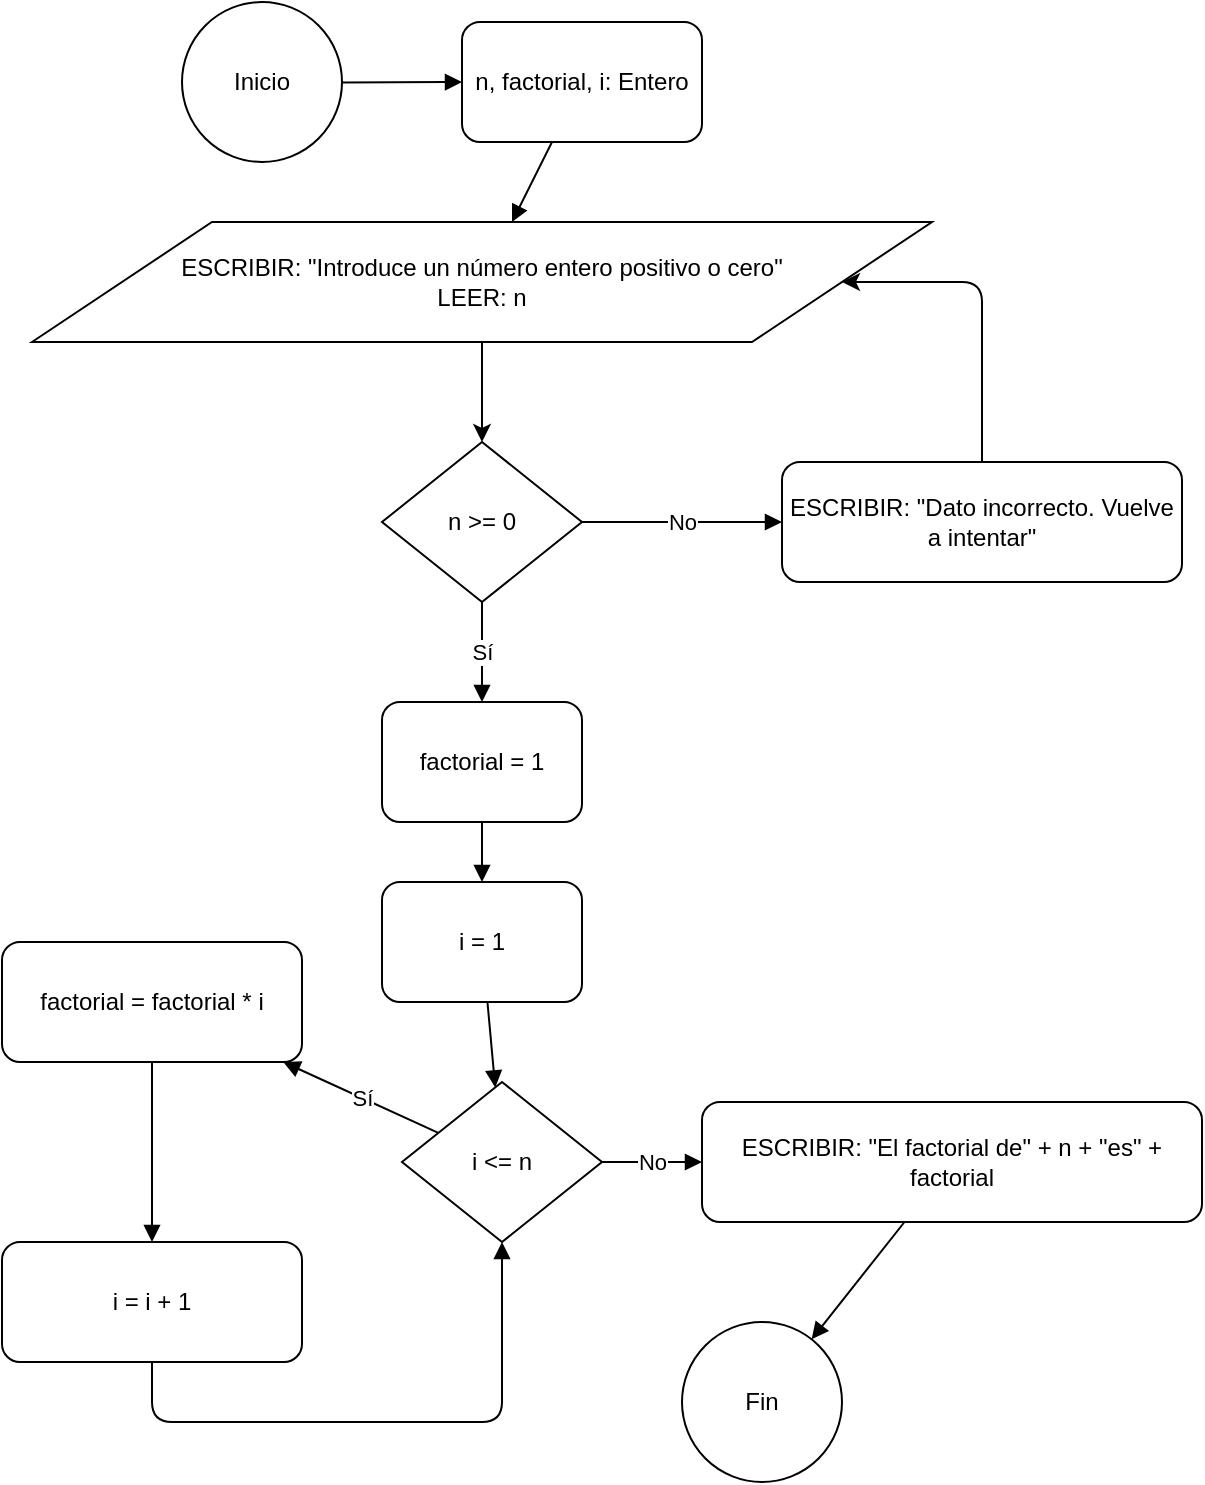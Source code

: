 <mxfile>
    <diagram name="Cálculo del Factorial" id="Q71rAFPMbbPDAgyXanvC">
        <mxGraphModel dx="896" dy="619" grid="1" gridSize="10" guides="1" tooltips="1" connect="1" arrows="1" fold="1" page="1" pageScale="1" pageWidth="827" pageHeight="1169" math="0" shadow="0">
            <root>
                <mxCell id="0"/>
                <mxCell id="1" parent="0"/>
                <mxCell id="RKgv_uAVDBzMmzX2CUga-1" value="Inicio" style="ellipse;whiteSpace=wrap;html=1;aspect=fixed;" parent="1" vertex="1">
                    <mxGeometry x="100" y="130" width="80" height="80" as="geometry"/>
                </mxCell>
                <mxCell id="RKgv_uAVDBzMmzX2CUga-2" value="n, factorial, i: Entero" style="rounded=1;whiteSpace=wrap;html=1;" parent="1" vertex="1">
                    <mxGeometry x="240" y="140" width="120" height="60" as="geometry"/>
                </mxCell>
                <mxCell id="3" style="edgeStyle=none;html=1;exitX=0.5;exitY=1;exitDx=0;exitDy=0;entryX=0.5;entryY=0;entryDx=0;entryDy=0;" edge="1" parent="1" source="RKgv_uAVDBzMmzX2CUga-3" target="RKgv_uAVDBzMmzX2CUga-4">
                    <mxGeometry relative="1" as="geometry"/>
                </mxCell>
                <mxCell id="RKgv_uAVDBzMmzX2CUga-3" value="ESCRIBIR: &quot;Introduce un número entero positivo o cero&quot;&lt;div&gt;LEER: n&lt;/div&gt;" style="shape=parallelogram;perimeter=parallelogramPerimeter;whiteSpace=wrap;html=1;" parent="1" vertex="1">
                    <mxGeometry x="25" y="240" width="450" height="60" as="geometry"/>
                </mxCell>
                <mxCell id="RKgv_uAVDBzMmzX2CUga-4" value="n &amp;gt;= 0" style="rhombus;whiteSpace=wrap;html=1;" parent="1" vertex="1">
                    <mxGeometry x="200" y="350" width="100" height="80" as="geometry"/>
                </mxCell>
                <mxCell id="2" style="edgeStyle=none;html=1;entryX=1;entryY=0.5;entryDx=0;entryDy=0;" edge="1" parent="1" source="RKgv_uAVDBzMmzX2CUga-5" target="RKgv_uAVDBzMmzX2CUga-3">
                    <mxGeometry relative="1" as="geometry">
                        <Array as="points">
                            <mxPoint x="500" y="270"/>
                        </Array>
                    </mxGeometry>
                </mxCell>
                <mxCell id="RKgv_uAVDBzMmzX2CUga-5" value="ESCRIBIR: &quot;Dato incorrecto. Vuelve a intentar&quot;" style="rounded=1;whiteSpace=wrap;html=1;" parent="1" vertex="1">
                    <mxGeometry x="400" y="360" width="200" height="60" as="geometry"/>
                </mxCell>
                <mxCell id="RKgv_uAVDBzMmzX2CUga-6" value="factorial = 1" style="rounded=1;whiteSpace=wrap;html=1;" parent="1" vertex="1">
                    <mxGeometry x="200" y="480" width="100" height="60" as="geometry"/>
                </mxCell>
                <mxCell id="RKgv_uAVDBzMmzX2CUga-7" value="i = 1" style="rounded=1;whiteSpace=wrap;html=1;" parent="1" vertex="1">
                    <mxGeometry x="200" y="570" width="100" height="60" as="geometry"/>
                </mxCell>
                <mxCell id="RKgv_uAVDBzMmzX2CUga-8" value="i &amp;lt;= n" style="rhombus;whiteSpace=wrap;html=1;" parent="1" vertex="1">
                    <mxGeometry x="210" y="670" width="100" height="80" as="geometry"/>
                </mxCell>
                <mxCell id="RKgv_uAVDBzMmzX2CUga-9" value="factorial = factorial * i" style="rounded=1;whiteSpace=wrap;html=1;" parent="1" vertex="1">
                    <mxGeometry x="10" y="600" width="150" height="60" as="geometry"/>
                </mxCell>
                <mxCell id="RKgv_uAVDBzMmzX2CUga-10" value="i = i + 1" style="rounded=1;whiteSpace=wrap;html=1;" parent="1" vertex="1">
                    <mxGeometry x="10" y="750" width="150" height="60" as="geometry"/>
                </mxCell>
                <mxCell id="RKgv_uAVDBzMmzX2CUga-11" value="ESCRIBIR: &quot;El factorial de&quot; + n + &quot;es&quot; + factorial" style="rounded=1;whiteSpace=wrap;html=1;" parent="1" vertex="1">
                    <mxGeometry x="360" y="680" width="250" height="60" as="geometry"/>
                </mxCell>
                <mxCell id="RKgv_uAVDBzMmzX2CUga-12" value="Fin" style="ellipse;whiteSpace=wrap;html=1;aspect=fixed;" parent="1" vertex="1">
                    <mxGeometry x="350" y="790" width="80" height="80" as="geometry"/>
                </mxCell>
                <mxCell id="RKgv_uAVDBzMmzX2CUga-13" value="" style="endArrow=block;rounded=1;html=1;" parent="1" source="RKgv_uAVDBzMmzX2CUga-1" target="RKgv_uAVDBzMmzX2CUga-2" edge="1">
                    <mxGeometry relative="1" as="geometry"/>
                </mxCell>
                <mxCell id="RKgv_uAVDBzMmzX2CUga-14" value="" style="endArrow=block;rounded=1;html=1;" parent="1" source="RKgv_uAVDBzMmzX2CUga-2" target="RKgv_uAVDBzMmzX2CUga-3" edge="1">
                    <mxGeometry relative="1" as="geometry"/>
                </mxCell>
                <mxCell id="RKgv_uAVDBzMmzX2CUga-16" value="No" style="endArrow=block;rounded=1;html=1;" parent="1" source="RKgv_uAVDBzMmzX2CUga-4" target="RKgv_uAVDBzMmzX2CUga-5" edge="1">
                    <mxGeometry relative="1" as="geometry"/>
                </mxCell>
                <mxCell id="RKgv_uAVDBzMmzX2CUga-17" value="Sí" style="endArrow=block;rounded=1;html=1;" parent="1" source="RKgv_uAVDBzMmzX2CUga-4" target="RKgv_uAVDBzMmzX2CUga-6" edge="1">
                    <mxGeometry relative="1" as="geometry"/>
                </mxCell>
                <mxCell id="RKgv_uAVDBzMmzX2CUga-19" value="" style="endArrow=block;rounded=1;html=1;" parent="1" source="RKgv_uAVDBzMmzX2CUga-6" target="RKgv_uAVDBzMmzX2CUga-7" edge="1">
                    <mxGeometry relative="1" as="geometry"/>
                </mxCell>
                <mxCell id="RKgv_uAVDBzMmzX2CUga-20" value="" style="endArrow=block;rounded=1;html=1;" parent="1" source="RKgv_uAVDBzMmzX2CUga-7" target="RKgv_uAVDBzMmzX2CUga-8" edge="1">
                    <mxGeometry relative="1" as="geometry"/>
                </mxCell>
                <mxCell id="RKgv_uAVDBzMmzX2CUga-21" value="Sí" style="endArrow=block;rounded=1;html=1;" parent="1" source="RKgv_uAVDBzMmzX2CUga-8" target="RKgv_uAVDBzMmzX2CUga-9" edge="1">
                    <mxGeometry relative="1" as="geometry"/>
                </mxCell>
                <mxCell id="RKgv_uAVDBzMmzX2CUga-22" value="No" style="endArrow=block;rounded=1;html=1;" parent="1" source="RKgv_uAVDBzMmzX2CUga-8" target="RKgv_uAVDBzMmzX2CUga-11" edge="1">
                    <mxGeometry relative="1" as="geometry"/>
                </mxCell>
                <mxCell id="RKgv_uAVDBzMmzX2CUga-23" value="" style="endArrow=block;rounded=1;html=1;" parent="1" source="RKgv_uAVDBzMmzX2CUga-9" target="RKgv_uAVDBzMmzX2CUga-10" edge="1">
                    <mxGeometry relative="1" as="geometry"/>
                </mxCell>
                <mxCell id="RKgv_uAVDBzMmzX2CUga-24" value="" style="endArrow=block;rounded=1;html=1;entryX=0.5;entryY=1;entryDx=0;entryDy=0;" parent="1" source="RKgv_uAVDBzMmzX2CUga-10" target="RKgv_uAVDBzMmzX2CUga-8" edge="1">
                    <mxGeometry relative="1" as="geometry">
                        <Array as="points">
                            <mxPoint x="85" y="840"/>
                            <mxPoint x="260" y="840"/>
                        </Array>
                    </mxGeometry>
                </mxCell>
                <mxCell id="RKgv_uAVDBzMmzX2CUga-25" value="" style="endArrow=block;rounded=1;html=1;" parent="1" source="RKgv_uAVDBzMmzX2CUga-11" target="RKgv_uAVDBzMmzX2CUga-12" edge="1">
                    <mxGeometry relative="1" as="geometry"/>
                </mxCell>
            </root>
        </mxGraphModel>
    </diagram>
</mxfile>
